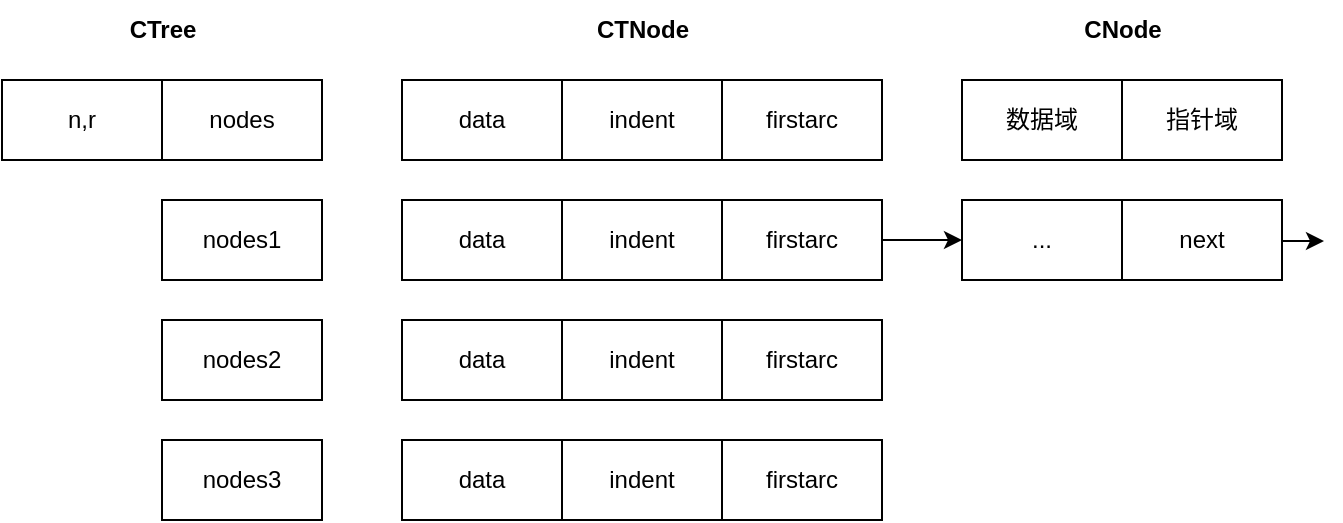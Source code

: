 <mxfile version="21.7.5" type="device">
  <diagram name="第 1 页" id="Z8uQeana798-UxQYRiSs">
    <mxGraphModel dx="1239" dy="735" grid="1" gridSize="10" guides="1" tooltips="1" connect="1" arrows="1" fold="1" page="1" pageScale="1" pageWidth="827" pageHeight="1169" math="0" shadow="0">
      <root>
        <mxCell id="0" />
        <mxCell id="1" parent="0" />
        <mxCell id="g242v5uDafrg2x4CZr6M-2" value="n,r" style="rounded=0;whiteSpace=wrap;html=1;" vertex="1" parent="1">
          <mxGeometry x="140" y="100" width="80" height="40" as="geometry" />
        </mxCell>
        <mxCell id="g242v5uDafrg2x4CZr6M-3" value="nodes" style="rounded=0;whiteSpace=wrap;html=1;" vertex="1" parent="1">
          <mxGeometry x="220" y="100" width="80" height="40" as="geometry" />
        </mxCell>
        <mxCell id="g242v5uDafrg2x4CZr6M-4" value="nodes1" style="rounded=0;whiteSpace=wrap;html=1;" vertex="1" parent="1">
          <mxGeometry x="220" y="160" width="80" height="40" as="geometry" />
        </mxCell>
        <mxCell id="g242v5uDafrg2x4CZr6M-5" value="nodes2" style="rounded=0;whiteSpace=wrap;html=1;" vertex="1" parent="1">
          <mxGeometry x="220" y="220" width="80" height="40" as="geometry" />
        </mxCell>
        <mxCell id="g242v5uDafrg2x4CZr6M-7" value="nodes3" style="rounded=0;whiteSpace=wrap;html=1;" vertex="1" parent="1">
          <mxGeometry x="220" y="280" width="80" height="40" as="geometry" />
        </mxCell>
        <mxCell id="g242v5uDafrg2x4CZr6M-9" value="&lt;b&gt;CTree&lt;/b&gt;" style="text;html=1;align=center;verticalAlign=middle;resizable=0;points=[];autosize=1;strokeColor=none;fillColor=none;" vertex="1" parent="1">
          <mxGeometry x="190" y="60" width="60" height="30" as="geometry" />
        </mxCell>
        <mxCell id="g242v5uDafrg2x4CZr6M-10" value="data" style="rounded=0;whiteSpace=wrap;html=1;" vertex="1" parent="1">
          <mxGeometry x="340" y="100" width="80" height="40" as="geometry" />
        </mxCell>
        <mxCell id="g242v5uDafrg2x4CZr6M-12" value="indent" style="rounded=0;whiteSpace=wrap;html=1;" vertex="1" parent="1">
          <mxGeometry x="420" y="100" width="80" height="40" as="geometry" />
        </mxCell>
        <mxCell id="g242v5uDafrg2x4CZr6M-14" value="firstarc" style="rounded=0;whiteSpace=wrap;html=1;" vertex="1" parent="1">
          <mxGeometry x="500" y="100" width="80" height="40" as="geometry" />
        </mxCell>
        <mxCell id="g242v5uDafrg2x4CZr6M-17" value="&lt;b&gt;CTNode&lt;/b&gt;" style="text;html=1;align=center;verticalAlign=middle;resizable=0;points=[];autosize=1;strokeColor=none;fillColor=none;" vertex="1" parent="1">
          <mxGeometry x="425" y="60" width="70" height="30" as="geometry" />
        </mxCell>
        <mxCell id="g242v5uDafrg2x4CZr6M-18" value="data" style="rounded=0;whiteSpace=wrap;html=1;" vertex="1" parent="1">
          <mxGeometry x="340" y="160" width="80" height="40" as="geometry" />
        </mxCell>
        <mxCell id="g242v5uDafrg2x4CZr6M-19" value="indent" style="rounded=0;whiteSpace=wrap;html=1;" vertex="1" parent="1">
          <mxGeometry x="420" y="160" width="80" height="40" as="geometry" />
        </mxCell>
        <mxCell id="g242v5uDafrg2x4CZr6M-28" value="" style="edgeStyle=orthogonalEdgeStyle;rounded=0;orthogonalLoop=1;jettySize=auto;html=1;" edge="1" parent="1" source="g242v5uDafrg2x4CZr6M-20" target="g242v5uDafrg2x4CZr6M-27">
          <mxGeometry relative="1" as="geometry" />
        </mxCell>
        <mxCell id="g242v5uDafrg2x4CZr6M-20" value="firstarc" style="rounded=0;whiteSpace=wrap;html=1;" vertex="1" parent="1">
          <mxGeometry x="500" y="160" width="80" height="40" as="geometry" />
        </mxCell>
        <mxCell id="g242v5uDafrg2x4CZr6M-21" value="data" style="rounded=0;whiteSpace=wrap;html=1;" vertex="1" parent="1">
          <mxGeometry x="340" y="220" width="80" height="40" as="geometry" />
        </mxCell>
        <mxCell id="g242v5uDafrg2x4CZr6M-22" value="indent" style="rounded=0;whiteSpace=wrap;html=1;" vertex="1" parent="1">
          <mxGeometry x="420" y="220" width="80" height="40" as="geometry" />
        </mxCell>
        <mxCell id="g242v5uDafrg2x4CZr6M-23" value="firstarc" style="rounded=0;whiteSpace=wrap;html=1;" vertex="1" parent="1">
          <mxGeometry x="500" y="220" width="80" height="40" as="geometry" />
        </mxCell>
        <mxCell id="g242v5uDafrg2x4CZr6M-24" value="data" style="rounded=0;whiteSpace=wrap;html=1;" vertex="1" parent="1">
          <mxGeometry x="340" y="280" width="80" height="40" as="geometry" />
        </mxCell>
        <mxCell id="g242v5uDafrg2x4CZr6M-25" value="indent" style="rounded=0;whiteSpace=wrap;html=1;" vertex="1" parent="1">
          <mxGeometry x="420" y="280" width="80" height="40" as="geometry" />
        </mxCell>
        <mxCell id="g242v5uDafrg2x4CZr6M-26" value="firstarc" style="rounded=0;whiteSpace=wrap;html=1;" vertex="1" parent="1">
          <mxGeometry x="500" y="280" width="80" height="40" as="geometry" />
        </mxCell>
        <mxCell id="g242v5uDafrg2x4CZr6M-27" value="..." style="rounded=0;whiteSpace=wrap;html=1;" vertex="1" parent="1">
          <mxGeometry x="620" y="160" width="80" height="40" as="geometry" />
        </mxCell>
        <mxCell id="g242v5uDafrg2x4CZr6M-32" value="" style="edgeStyle=orthogonalEdgeStyle;rounded=0;orthogonalLoop=1;jettySize=auto;html=1;" edge="1" parent="1">
          <mxGeometry relative="1" as="geometry">
            <mxPoint x="770" y="179.5" as="sourcePoint" />
            <mxPoint x="801" y="180" as="targetPoint" />
            <Array as="points">
              <mxPoint x="770" y="180.5" />
              <mxPoint x="801" y="180.5" />
              <mxPoint x="801" y="179.5" />
            </Array>
          </mxGeometry>
        </mxCell>
        <mxCell id="g242v5uDafrg2x4CZr6M-29" value="next" style="rounded=0;whiteSpace=wrap;html=1;" vertex="1" parent="1">
          <mxGeometry x="700" y="160" width="80" height="40" as="geometry" />
        </mxCell>
        <mxCell id="g242v5uDafrg2x4CZr6M-33" value="数据域" style="rounded=0;whiteSpace=wrap;html=1;" vertex="1" parent="1">
          <mxGeometry x="620" y="100" width="80" height="40" as="geometry" />
        </mxCell>
        <mxCell id="g242v5uDafrg2x4CZr6M-34" value="指针域" style="rounded=0;whiteSpace=wrap;html=1;" vertex="1" parent="1">
          <mxGeometry x="700" y="100" width="80" height="40" as="geometry" />
        </mxCell>
        <mxCell id="g242v5uDafrg2x4CZr6M-35" value="&lt;b&gt;CNode&lt;/b&gt;" style="text;html=1;align=center;verticalAlign=middle;resizable=0;points=[];autosize=1;strokeColor=none;fillColor=none;" vertex="1" parent="1">
          <mxGeometry x="670" y="60" width="60" height="30" as="geometry" />
        </mxCell>
      </root>
    </mxGraphModel>
  </diagram>
</mxfile>
